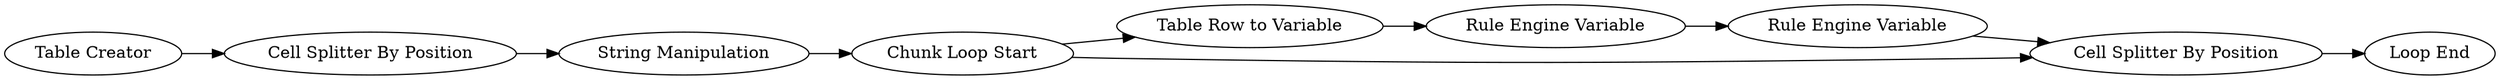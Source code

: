 digraph {
	3 -> 10
	5 -> 8
	7 -> 5
	10 -> 7
	8 -> 9
	9 -> 4
	7 -> 4
	4 -> 11
	1 -> 3
	5 [label="Table Row to Variable"]
	1 [label="Table Creator"]
	7 [label="Chunk Loop Start"]
	9 [label="Rule Engine Variable"]
	11 [label="Loop End"]
	4 [label="Cell Splitter By Position"]
	8 [label="Rule Engine Variable"]
	3 [label="Cell Splitter By Position"]
	10 [label="String Manipulation"]
	rankdir=LR
}
